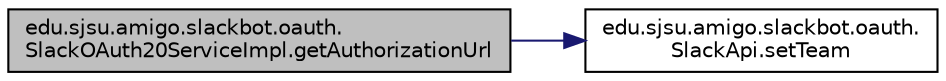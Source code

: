 digraph "edu.sjsu.amigo.slackbot.oauth.SlackOAuth20ServiceImpl.getAuthorizationUrl"
{
  edge [fontname="Helvetica",fontsize="10",labelfontname="Helvetica",labelfontsize="10"];
  node [fontname="Helvetica",fontsize="10",shape=record];
  rankdir="LR";
  Node2 [label="edu.sjsu.amigo.slackbot.oauth.\lSlackOAuth20ServiceImpl.getAuthorizationUrl",height=0.2,width=0.4,color="black", fillcolor="grey75", style="filled", fontcolor="black"];
  Node2 -> Node3 [color="midnightblue",fontsize="10",style="solid"];
  Node3 [label="edu.sjsu.amigo.slackbot.oauth.\lSlackApi.setTeam",height=0.2,width=0.4,color="black", fillcolor="white", style="filled",URL="$classedu_1_1sjsu_1_1amigo_1_1slackbot_1_1oauth_1_1_slack_api.html#a1e51b0d1ac9b016a697dcf20b3ebb0f1"];
}
